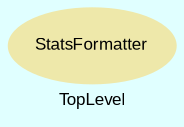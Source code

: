 digraph TopLevel {
    label = "TopLevel"
    compound = true
    fontname = Arial
    fontsize = 8
    bgcolor = lightcyan1
    node [
        color = black,
        fontname = Arial,
        fontsize = 8
    ]

    StatsFormatter [
        fontcolor = black,
        shape = ellipse,
        URL = "classes/StatsFormatter.html",
        color = palegoldenrod,
        style = filled,
        label = "StatsFormatter"
    ]

}


